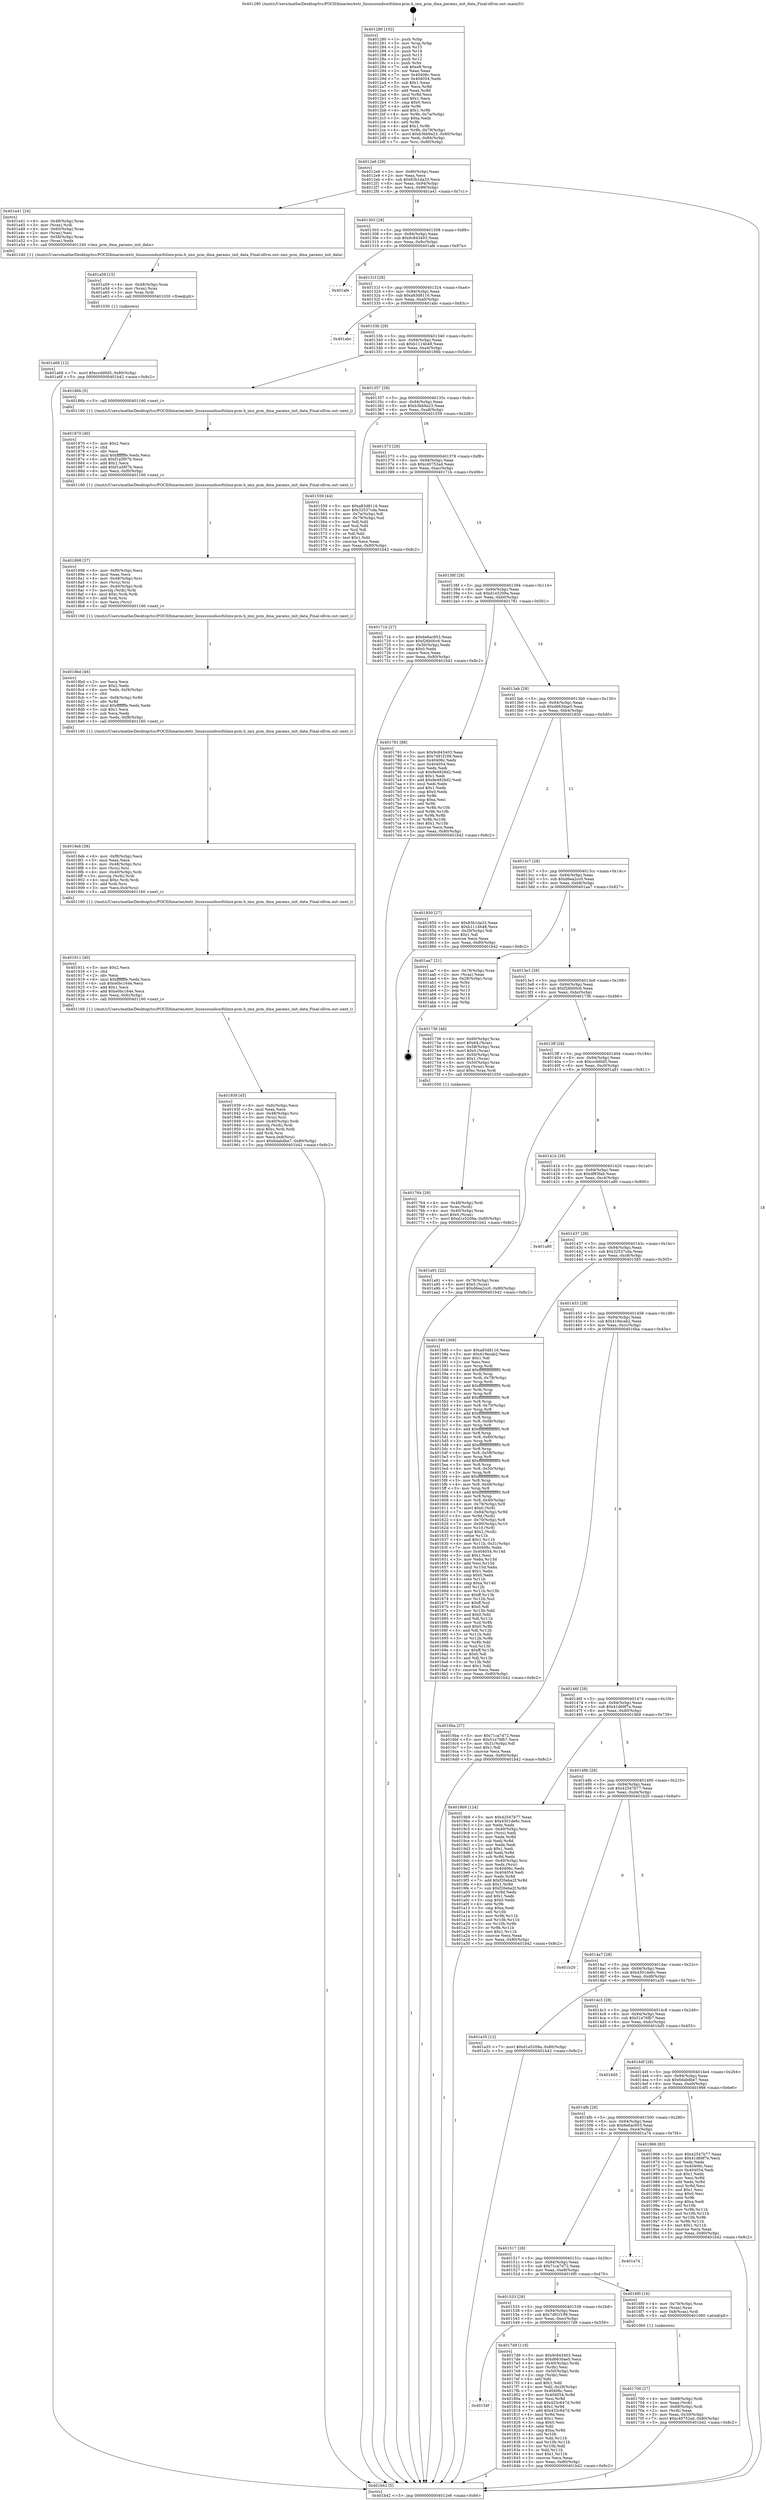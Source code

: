 digraph "0x401280" {
  label = "0x401280 (/mnt/c/Users/mathe/Desktop/tcc/POCII/binaries/extr_linuxsoundsocfslimx-pcm.h_imx_pcm_dma_params_init_data_Final-ollvm.out::main(0))"
  labelloc = "t"
  node[shape=record]

  Entry [label="",width=0.3,height=0.3,shape=circle,fillcolor=black,style=filled]
  "0x4012e6" [label="{
     0x4012e6 [29]\l
     | [instrs]\l
     &nbsp;&nbsp;0x4012e6 \<+3\>: mov -0x80(%rbp),%eax\l
     &nbsp;&nbsp;0x4012e9 \<+2\>: mov %eax,%ecx\l
     &nbsp;&nbsp;0x4012eb \<+6\>: sub $0x83b1da33,%ecx\l
     &nbsp;&nbsp;0x4012f1 \<+6\>: mov %eax,-0x94(%rbp)\l
     &nbsp;&nbsp;0x4012f7 \<+6\>: mov %ecx,-0x98(%rbp)\l
     &nbsp;&nbsp;0x4012fd \<+6\>: je 0000000000401a41 \<main+0x7c1\>\l
  }"]
  "0x401a41" [label="{
     0x401a41 [24]\l
     | [instrs]\l
     &nbsp;&nbsp;0x401a41 \<+4\>: mov -0x48(%rbp),%rax\l
     &nbsp;&nbsp;0x401a45 \<+3\>: mov (%rax),%rdi\l
     &nbsp;&nbsp;0x401a48 \<+4\>: mov -0x60(%rbp),%rax\l
     &nbsp;&nbsp;0x401a4c \<+2\>: mov (%rax),%esi\l
     &nbsp;&nbsp;0x401a4e \<+4\>: mov -0x58(%rbp),%rax\l
     &nbsp;&nbsp;0x401a52 \<+2\>: mov (%rax),%edx\l
     &nbsp;&nbsp;0x401a54 \<+5\>: call 0000000000401240 \<imx_pcm_dma_params_init_data\>\l
     | [calls]\l
     &nbsp;&nbsp;0x401240 \{1\} (/mnt/c/Users/mathe/Desktop/tcc/POCII/binaries/extr_linuxsoundsocfslimx-pcm.h_imx_pcm_dma_params_init_data_Final-ollvm.out::imx_pcm_dma_params_init_data)\l
  }"]
  "0x401303" [label="{
     0x401303 [28]\l
     | [instrs]\l
     &nbsp;&nbsp;0x401303 \<+5\>: jmp 0000000000401308 \<main+0x88\>\l
     &nbsp;&nbsp;0x401308 \<+6\>: mov -0x94(%rbp),%eax\l
     &nbsp;&nbsp;0x40130e \<+5\>: sub $0x9c843403,%eax\l
     &nbsp;&nbsp;0x401313 \<+6\>: mov %eax,-0x9c(%rbp)\l
     &nbsp;&nbsp;0x401319 \<+6\>: je 0000000000401afe \<main+0x87e\>\l
  }"]
  Exit [label="",width=0.3,height=0.3,shape=circle,fillcolor=black,style=filled,peripheries=2]
  "0x401afe" [label="{
     0x401afe\l
  }", style=dashed]
  "0x40131f" [label="{
     0x40131f [28]\l
     | [instrs]\l
     &nbsp;&nbsp;0x40131f \<+5\>: jmp 0000000000401324 \<main+0xa4\>\l
     &nbsp;&nbsp;0x401324 \<+6\>: mov -0x94(%rbp),%eax\l
     &nbsp;&nbsp;0x40132a \<+5\>: sub $0xa83d8116,%eax\l
     &nbsp;&nbsp;0x40132f \<+6\>: mov %eax,-0xa0(%rbp)\l
     &nbsp;&nbsp;0x401335 \<+6\>: je 0000000000401abc \<main+0x83c\>\l
  }"]
  "0x401a68" [label="{
     0x401a68 [12]\l
     | [instrs]\l
     &nbsp;&nbsp;0x401a68 \<+7\>: movl $0xccdd0d5,-0x80(%rbp)\l
     &nbsp;&nbsp;0x401a6f \<+5\>: jmp 0000000000401b42 \<main+0x8c2\>\l
  }"]
  "0x401abc" [label="{
     0x401abc\l
  }", style=dashed]
  "0x40133b" [label="{
     0x40133b [28]\l
     | [instrs]\l
     &nbsp;&nbsp;0x40133b \<+5\>: jmp 0000000000401340 \<main+0xc0\>\l
     &nbsp;&nbsp;0x401340 \<+6\>: mov -0x94(%rbp),%eax\l
     &nbsp;&nbsp;0x401346 \<+5\>: sub $0xb1114b48,%eax\l
     &nbsp;&nbsp;0x40134b \<+6\>: mov %eax,-0xa4(%rbp)\l
     &nbsp;&nbsp;0x401351 \<+6\>: je 000000000040186b \<main+0x5eb\>\l
  }"]
  "0x401a59" [label="{
     0x401a59 [15]\l
     | [instrs]\l
     &nbsp;&nbsp;0x401a59 \<+4\>: mov -0x48(%rbp),%rax\l
     &nbsp;&nbsp;0x401a5d \<+3\>: mov (%rax),%rax\l
     &nbsp;&nbsp;0x401a60 \<+3\>: mov %rax,%rdi\l
     &nbsp;&nbsp;0x401a63 \<+5\>: call 0000000000401030 \<free@plt\>\l
     | [calls]\l
     &nbsp;&nbsp;0x401030 \{1\} (unknown)\l
  }"]
  "0x40186b" [label="{
     0x40186b [5]\l
     | [instrs]\l
     &nbsp;&nbsp;0x40186b \<+5\>: call 0000000000401160 \<next_i\>\l
     | [calls]\l
     &nbsp;&nbsp;0x401160 \{1\} (/mnt/c/Users/mathe/Desktop/tcc/POCII/binaries/extr_linuxsoundsocfslimx-pcm.h_imx_pcm_dma_params_init_data_Final-ollvm.out::next_i)\l
  }"]
  "0x401357" [label="{
     0x401357 [28]\l
     | [instrs]\l
     &nbsp;&nbsp;0x401357 \<+5\>: jmp 000000000040135c \<main+0xdc\>\l
     &nbsp;&nbsp;0x40135c \<+6\>: mov -0x94(%rbp),%eax\l
     &nbsp;&nbsp;0x401362 \<+5\>: sub $0xb3bb9a23,%eax\l
     &nbsp;&nbsp;0x401367 \<+6\>: mov %eax,-0xa8(%rbp)\l
     &nbsp;&nbsp;0x40136d \<+6\>: je 0000000000401559 \<main+0x2d9\>\l
  }"]
  "0x401939" [label="{
     0x401939 [45]\l
     | [instrs]\l
     &nbsp;&nbsp;0x401939 \<+6\>: mov -0xfc(%rbp),%ecx\l
     &nbsp;&nbsp;0x40193f \<+3\>: imul %eax,%ecx\l
     &nbsp;&nbsp;0x401942 \<+4\>: mov -0x48(%rbp),%rsi\l
     &nbsp;&nbsp;0x401946 \<+3\>: mov (%rsi),%rsi\l
     &nbsp;&nbsp;0x401949 \<+4\>: mov -0x40(%rbp),%rdi\l
     &nbsp;&nbsp;0x40194d \<+3\>: movslq (%rdi),%rdi\l
     &nbsp;&nbsp;0x401950 \<+4\>: imul $0xc,%rdi,%rdi\l
     &nbsp;&nbsp;0x401954 \<+3\>: add %rdi,%rsi\l
     &nbsp;&nbsp;0x401957 \<+3\>: mov %ecx,0x8(%rsi)\l
     &nbsp;&nbsp;0x40195a \<+7\>: movl $0x6dabdbe7,-0x80(%rbp)\l
     &nbsp;&nbsp;0x401961 \<+5\>: jmp 0000000000401b42 \<main+0x8c2\>\l
  }"]
  "0x401559" [label="{
     0x401559 [44]\l
     | [instrs]\l
     &nbsp;&nbsp;0x401559 \<+5\>: mov $0xa83d8116,%eax\l
     &nbsp;&nbsp;0x40155e \<+5\>: mov $0x32537cda,%ecx\l
     &nbsp;&nbsp;0x401563 \<+3\>: mov -0x7a(%rbp),%dl\l
     &nbsp;&nbsp;0x401566 \<+4\>: mov -0x79(%rbp),%sil\l
     &nbsp;&nbsp;0x40156a \<+3\>: mov %dl,%dil\l
     &nbsp;&nbsp;0x40156d \<+3\>: and %sil,%dil\l
     &nbsp;&nbsp;0x401570 \<+3\>: xor %sil,%dl\l
     &nbsp;&nbsp;0x401573 \<+3\>: or %dl,%dil\l
     &nbsp;&nbsp;0x401576 \<+4\>: test $0x1,%dil\l
     &nbsp;&nbsp;0x40157a \<+3\>: cmovne %ecx,%eax\l
     &nbsp;&nbsp;0x40157d \<+3\>: mov %eax,-0x80(%rbp)\l
     &nbsp;&nbsp;0x401580 \<+5\>: jmp 0000000000401b42 \<main+0x8c2\>\l
  }"]
  "0x401373" [label="{
     0x401373 [28]\l
     | [instrs]\l
     &nbsp;&nbsp;0x401373 \<+5\>: jmp 0000000000401378 \<main+0xf8\>\l
     &nbsp;&nbsp;0x401378 \<+6\>: mov -0x94(%rbp),%eax\l
     &nbsp;&nbsp;0x40137e \<+5\>: sub $0xc40752ad,%eax\l
     &nbsp;&nbsp;0x401383 \<+6\>: mov %eax,-0xac(%rbp)\l
     &nbsp;&nbsp;0x401389 \<+6\>: je 000000000040171b \<main+0x49b\>\l
  }"]
  "0x401b42" [label="{
     0x401b42 [5]\l
     | [instrs]\l
     &nbsp;&nbsp;0x401b42 \<+5\>: jmp 00000000004012e6 \<main+0x66\>\l
  }"]
  "0x401280" [label="{
     0x401280 [102]\l
     | [instrs]\l
     &nbsp;&nbsp;0x401280 \<+1\>: push %rbp\l
     &nbsp;&nbsp;0x401281 \<+3\>: mov %rsp,%rbp\l
     &nbsp;&nbsp;0x401284 \<+2\>: push %r15\l
     &nbsp;&nbsp;0x401286 \<+2\>: push %r14\l
     &nbsp;&nbsp;0x401288 \<+2\>: push %r13\l
     &nbsp;&nbsp;0x40128a \<+2\>: push %r12\l
     &nbsp;&nbsp;0x40128c \<+1\>: push %rbx\l
     &nbsp;&nbsp;0x40128d \<+7\>: sub $0xe8,%rsp\l
     &nbsp;&nbsp;0x401294 \<+2\>: xor %eax,%eax\l
     &nbsp;&nbsp;0x401296 \<+7\>: mov 0x40406c,%ecx\l
     &nbsp;&nbsp;0x40129d \<+7\>: mov 0x404054,%edx\l
     &nbsp;&nbsp;0x4012a4 \<+3\>: sub $0x1,%eax\l
     &nbsp;&nbsp;0x4012a7 \<+3\>: mov %ecx,%r8d\l
     &nbsp;&nbsp;0x4012aa \<+3\>: add %eax,%r8d\l
     &nbsp;&nbsp;0x4012ad \<+4\>: imul %r8d,%ecx\l
     &nbsp;&nbsp;0x4012b1 \<+3\>: and $0x1,%ecx\l
     &nbsp;&nbsp;0x4012b4 \<+3\>: cmp $0x0,%ecx\l
     &nbsp;&nbsp;0x4012b7 \<+4\>: sete %r9b\l
     &nbsp;&nbsp;0x4012bb \<+4\>: and $0x1,%r9b\l
     &nbsp;&nbsp;0x4012bf \<+4\>: mov %r9b,-0x7a(%rbp)\l
     &nbsp;&nbsp;0x4012c3 \<+3\>: cmp $0xa,%edx\l
     &nbsp;&nbsp;0x4012c6 \<+4\>: setl %r9b\l
     &nbsp;&nbsp;0x4012ca \<+4\>: and $0x1,%r9b\l
     &nbsp;&nbsp;0x4012ce \<+4\>: mov %r9b,-0x79(%rbp)\l
     &nbsp;&nbsp;0x4012d2 \<+7\>: movl $0xb3bb9a23,-0x80(%rbp)\l
     &nbsp;&nbsp;0x4012d9 \<+6\>: mov %edi,-0x84(%rbp)\l
     &nbsp;&nbsp;0x4012df \<+7\>: mov %rsi,-0x90(%rbp)\l
  }"]
  "0x401911" [label="{
     0x401911 [40]\l
     | [instrs]\l
     &nbsp;&nbsp;0x401911 \<+5\>: mov $0x2,%ecx\l
     &nbsp;&nbsp;0x401916 \<+1\>: cltd\l
     &nbsp;&nbsp;0x401917 \<+2\>: idiv %ecx\l
     &nbsp;&nbsp;0x401919 \<+6\>: imul $0xfffffffe,%edx,%ecx\l
     &nbsp;&nbsp;0x40191f \<+6\>: sub $0xe0bc164e,%ecx\l
     &nbsp;&nbsp;0x401925 \<+3\>: add $0x1,%ecx\l
     &nbsp;&nbsp;0x401928 \<+6\>: add $0xe0bc164e,%ecx\l
     &nbsp;&nbsp;0x40192e \<+6\>: mov %ecx,-0xfc(%rbp)\l
     &nbsp;&nbsp;0x401934 \<+5\>: call 0000000000401160 \<next_i\>\l
     | [calls]\l
     &nbsp;&nbsp;0x401160 \{1\} (/mnt/c/Users/mathe/Desktop/tcc/POCII/binaries/extr_linuxsoundsocfslimx-pcm.h_imx_pcm_dma_params_init_data_Final-ollvm.out::next_i)\l
  }"]
  "0x40171b" [label="{
     0x40171b [27]\l
     | [instrs]\l
     &nbsp;&nbsp;0x40171b \<+5\>: mov $0x6e6ac953,%eax\l
     &nbsp;&nbsp;0x401720 \<+5\>: mov $0xf26b00c6,%ecx\l
     &nbsp;&nbsp;0x401725 \<+3\>: mov -0x30(%rbp),%edx\l
     &nbsp;&nbsp;0x401728 \<+3\>: cmp $0x0,%edx\l
     &nbsp;&nbsp;0x40172b \<+3\>: cmove %ecx,%eax\l
     &nbsp;&nbsp;0x40172e \<+3\>: mov %eax,-0x80(%rbp)\l
     &nbsp;&nbsp;0x401731 \<+5\>: jmp 0000000000401b42 \<main+0x8c2\>\l
  }"]
  "0x40138f" [label="{
     0x40138f [28]\l
     | [instrs]\l
     &nbsp;&nbsp;0x40138f \<+5\>: jmp 0000000000401394 \<main+0x114\>\l
     &nbsp;&nbsp;0x401394 \<+6\>: mov -0x94(%rbp),%eax\l
     &nbsp;&nbsp;0x40139a \<+5\>: sub $0xd1e5209a,%eax\l
     &nbsp;&nbsp;0x40139f \<+6\>: mov %eax,-0xb0(%rbp)\l
     &nbsp;&nbsp;0x4013a5 \<+6\>: je 0000000000401781 \<main+0x501\>\l
  }"]
  "0x4018eb" [label="{
     0x4018eb [38]\l
     | [instrs]\l
     &nbsp;&nbsp;0x4018eb \<+6\>: mov -0xf8(%rbp),%ecx\l
     &nbsp;&nbsp;0x4018f1 \<+3\>: imul %eax,%ecx\l
     &nbsp;&nbsp;0x4018f4 \<+4\>: mov -0x48(%rbp),%rsi\l
     &nbsp;&nbsp;0x4018f8 \<+3\>: mov (%rsi),%rsi\l
     &nbsp;&nbsp;0x4018fb \<+4\>: mov -0x40(%rbp),%rdi\l
     &nbsp;&nbsp;0x4018ff \<+3\>: movslq (%rdi),%rdi\l
     &nbsp;&nbsp;0x401902 \<+4\>: imul $0xc,%rdi,%rdi\l
     &nbsp;&nbsp;0x401906 \<+3\>: add %rdi,%rsi\l
     &nbsp;&nbsp;0x401909 \<+3\>: mov %ecx,0x4(%rsi)\l
     &nbsp;&nbsp;0x40190c \<+5\>: call 0000000000401160 \<next_i\>\l
     | [calls]\l
     &nbsp;&nbsp;0x401160 \{1\} (/mnt/c/Users/mathe/Desktop/tcc/POCII/binaries/extr_linuxsoundsocfslimx-pcm.h_imx_pcm_dma_params_init_data_Final-ollvm.out::next_i)\l
  }"]
  "0x401781" [label="{
     0x401781 [88]\l
     | [instrs]\l
     &nbsp;&nbsp;0x401781 \<+5\>: mov $0x9c843403,%eax\l
     &nbsp;&nbsp;0x401786 \<+5\>: mov $0x7d91f199,%ecx\l
     &nbsp;&nbsp;0x40178b \<+7\>: mov 0x40406c,%edx\l
     &nbsp;&nbsp;0x401792 \<+7\>: mov 0x404054,%esi\l
     &nbsp;&nbsp;0x401799 \<+2\>: mov %edx,%edi\l
     &nbsp;&nbsp;0x40179b \<+6\>: sub $0x9e4926d2,%edi\l
     &nbsp;&nbsp;0x4017a1 \<+3\>: sub $0x1,%edi\l
     &nbsp;&nbsp;0x4017a4 \<+6\>: add $0x9e4926d2,%edi\l
     &nbsp;&nbsp;0x4017aa \<+3\>: imul %edi,%edx\l
     &nbsp;&nbsp;0x4017ad \<+3\>: and $0x1,%edx\l
     &nbsp;&nbsp;0x4017b0 \<+3\>: cmp $0x0,%edx\l
     &nbsp;&nbsp;0x4017b3 \<+4\>: sete %r8b\l
     &nbsp;&nbsp;0x4017b7 \<+3\>: cmp $0xa,%esi\l
     &nbsp;&nbsp;0x4017ba \<+4\>: setl %r9b\l
     &nbsp;&nbsp;0x4017be \<+3\>: mov %r8b,%r10b\l
     &nbsp;&nbsp;0x4017c1 \<+3\>: and %r9b,%r10b\l
     &nbsp;&nbsp;0x4017c4 \<+3\>: xor %r9b,%r8b\l
     &nbsp;&nbsp;0x4017c7 \<+3\>: or %r8b,%r10b\l
     &nbsp;&nbsp;0x4017ca \<+4\>: test $0x1,%r10b\l
     &nbsp;&nbsp;0x4017ce \<+3\>: cmovne %ecx,%eax\l
     &nbsp;&nbsp;0x4017d1 \<+3\>: mov %eax,-0x80(%rbp)\l
     &nbsp;&nbsp;0x4017d4 \<+5\>: jmp 0000000000401b42 \<main+0x8c2\>\l
  }"]
  "0x4013ab" [label="{
     0x4013ab [28]\l
     | [instrs]\l
     &nbsp;&nbsp;0x4013ab \<+5\>: jmp 00000000004013b0 \<main+0x130\>\l
     &nbsp;&nbsp;0x4013b0 \<+6\>: mov -0x94(%rbp),%eax\l
     &nbsp;&nbsp;0x4013b6 \<+5\>: sub $0xd6630ae5,%eax\l
     &nbsp;&nbsp;0x4013bb \<+6\>: mov %eax,-0xb4(%rbp)\l
     &nbsp;&nbsp;0x4013c1 \<+6\>: je 0000000000401850 \<main+0x5d0\>\l
  }"]
  "0x4018bd" [label="{
     0x4018bd [46]\l
     | [instrs]\l
     &nbsp;&nbsp;0x4018bd \<+2\>: xor %ecx,%ecx\l
     &nbsp;&nbsp;0x4018bf \<+5\>: mov $0x2,%edx\l
     &nbsp;&nbsp;0x4018c4 \<+6\>: mov %edx,-0xf4(%rbp)\l
     &nbsp;&nbsp;0x4018ca \<+1\>: cltd\l
     &nbsp;&nbsp;0x4018cb \<+7\>: mov -0xf4(%rbp),%r8d\l
     &nbsp;&nbsp;0x4018d2 \<+3\>: idiv %r8d\l
     &nbsp;&nbsp;0x4018d5 \<+6\>: imul $0xfffffffe,%edx,%edx\l
     &nbsp;&nbsp;0x4018db \<+3\>: sub $0x1,%ecx\l
     &nbsp;&nbsp;0x4018de \<+2\>: sub %ecx,%edx\l
     &nbsp;&nbsp;0x4018e0 \<+6\>: mov %edx,-0xf8(%rbp)\l
     &nbsp;&nbsp;0x4018e6 \<+5\>: call 0000000000401160 \<next_i\>\l
     | [calls]\l
     &nbsp;&nbsp;0x401160 \{1\} (/mnt/c/Users/mathe/Desktop/tcc/POCII/binaries/extr_linuxsoundsocfslimx-pcm.h_imx_pcm_dma_params_init_data_Final-ollvm.out::next_i)\l
  }"]
  "0x401850" [label="{
     0x401850 [27]\l
     | [instrs]\l
     &nbsp;&nbsp;0x401850 \<+5\>: mov $0x83b1da33,%eax\l
     &nbsp;&nbsp;0x401855 \<+5\>: mov $0xb1114b48,%ecx\l
     &nbsp;&nbsp;0x40185a \<+3\>: mov -0x29(%rbp),%dl\l
     &nbsp;&nbsp;0x40185d \<+3\>: test $0x1,%dl\l
     &nbsp;&nbsp;0x401860 \<+3\>: cmovne %ecx,%eax\l
     &nbsp;&nbsp;0x401863 \<+3\>: mov %eax,-0x80(%rbp)\l
     &nbsp;&nbsp;0x401866 \<+5\>: jmp 0000000000401b42 \<main+0x8c2\>\l
  }"]
  "0x4013c7" [label="{
     0x4013c7 [28]\l
     | [instrs]\l
     &nbsp;&nbsp;0x4013c7 \<+5\>: jmp 00000000004013cc \<main+0x14c\>\l
     &nbsp;&nbsp;0x4013cc \<+6\>: mov -0x94(%rbp),%eax\l
     &nbsp;&nbsp;0x4013d2 \<+5\>: sub $0xd6ea2cc0,%eax\l
     &nbsp;&nbsp;0x4013d7 \<+6\>: mov %eax,-0xb8(%rbp)\l
     &nbsp;&nbsp;0x4013dd \<+6\>: je 0000000000401aa7 \<main+0x827\>\l
  }"]
  "0x401898" [label="{
     0x401898 [37]\l
     | [instrs]\l
     &nbsp;&nbsp;0x401898 \<+6\>: mov -0xf0(%rbp),%ecx\l
     &nbsp;&nbsp;0x40189e \<+3\>: imul %eax,%ecx\l
     &nbsp;&nbsp;0x4018a1 \<+4\>: mov -0x48(%rbp),%rsi\l
     &nbsp;&nbsp;0x4018a5 \<+3\>: mov (%rsi),%rsi\l
     &nbsp;&nbsp;0x4018a8 \<+4\>: mov -0x40(%rbp),%rdi\l
     &nbsp;&nbsp;0x4018ac \<+3\>: movslq (%rdi),%rdi\l
     &nbsp;&nbsp;0x4018af \<+4\>: imul $0xc,%rdi,%rdi\l
     &nbsp;&nbsp;0x4018b3 \<+3\>: add %rdi,%rsi\l
     &nbsp;&nbsp;0x4018b6 \<+2\>: mov %ecx,(%rsi)\l
     &nbsp;&nbsp;0x4018b8 \<+5\>: call 0000000000401160 \<next_i\>\l
     | [calls]\l
     &nbsp;&nbsp;0x401160 \{1\} (/mnt/c/Users/mathe/Desktop/tcc/POCII/binaries/extr_linuxsoundsocfslimx-pcm.h_imx_pcm_dma_params_init_data_Final-ollvm.out::next_i)\l
  }"]
  "0x401aa7" [label="{
     0x401aa7 [21]\l
     | [instrs]\l
     &nbsp;&nbsp;0x401aa7 \<+4\>: mov -0x78(%rbp),%rax\l
     &nbsp;&nbsp;0x401aab \<+2\>: mov (%rax),%eax\l
     &nbsp;&nbsp;0x401aad \<+4\>: lea -0x28(%rbp),%rsp\l
     &nbsp;&nbsp;0x401ab1 \<+1\>: pop %rbx\l
     &nbsp;&nbsp;0x401ab2 \<+2\>: pop %r12\l
     &nbsp;&nbsp;0x401ab4 \<+2\>: pop %r13\l
     &nbsp;&nbsp;0x401ab6 \<+2\>: pop %r14\l
     &nbsp;&nbsp;0x401ab8 \<+2\>: pop %r15\l
     &nbsp;&nbsp;0x401aba \<+1\>: pop %rbp\l
     &nbsp;&nbsp;0x401abb \<+1\>: ret\l
  }"]
  "0x4013e3" [label="{
     0x4013e3 [28]\l
     | [instrs]\l
     &nbsp;&nbsp;0x4013e3 \<+5\>: jmp 00000000004013e8 \<main+0x168\>\l
     &nbsp;&nbsp;0x4013e8 \<+6\>: mov -0x94(%rbp),%eax\l
     &nbsp;&nbsp;0x4013ee \<+5\>: sub $0xf26b00c6,%eax\l
     &nbsp;&nbsp;0x4013f3 \<+6\>: mov %eax,-0xbc(%rbp)\l
     &nbsp;&nbsp;0x4013f9 \<+6\>: je 0000000000401736 \<main+0x4b6\>\l
  }"]
  "0x401870" [label="{
     0x401870 [40]\l
     | [instrs]\l
     &nbsp;&nbsp;0x401870 \<+5\>: mov $0x2,%ecx\l
     &nbsp;&nbsp;0x401875 \<+1\>: cltd\l
     &nbsp;&nbsp;0x401876 \<+2\>: idiv %ecx\l
     &nbsp;&nbsp;0x401878 \<+6\>: imul $0xfffffffe,%edx,%ecx\l
     &nbsp;&nbsp;0x40187e \<+6\>: sub $0xf1a5f07b,%ecx\l
     &nbsp;&nbsp;0x401884 \<+3\>: add $0x1,%ecx\l
     &nbsp;&nbsp;0x401887 \<+6\>: add $0xf1a5f07b,%ecx\l
     &nbsp;&nbsp;0x40188d \<+6\>: mov %ecx,-0xf0(%rbp)\l
     &nbsp;&nbsp;0x401893 \<+5\>: call 0000000000401160 \<next_i\>\l
     | [calls]\l
     &nbsp;&nbsp;0x401160 \{1\} (/mnt/c/Users/mathe/Desktop/tcc/POCII/binaries/extr_linuxsoundsocfslimx-pcm.h_imx_pcm_dma_params_init_data_Final-ollvm.out::next_i)\l
  }"]
  "0x401736" [label="{
     0x401736 [46]\l
     | [instrs]\l
     &nbsp;&nbsp;0x401736 \<+4\>: mov -0x60(%rbp),%rax\l
     &nbsp;&nbsp;0x40173a \<+6\>: movl $0x64,(%rax)\l
     &nbsp;&nbsp;0x401740 \<+4\>: mov -0x58(%rbp),%rax\l
     &nbsp;&nbsp;0x401744 \<+6\>: movl $0x0,(%rax)\l
     &nbsp;&nbsp;0x40174a \<+4\>: mov -0x50(%rbp),%rax\l
     &nbsp;&nbsp;0x40174e \<+6\>: movl $0x1,(%rax)\l
     &nbsp;&nbsp;0x401754 \<+4\>: mov -0x50(%rbp),%rax\l
     &nbsp;&nbsp;0x401758 \<+3\>: movslq (%rax),%rax\l
     &nbsp;&nbsp;0x40175b \<+4\>: imul $0xc,%rax,%rdi\l
     &nbsp;&nbsp;0x40175f \<+5\>: call 0000000000401050 \<malloc@plt\>\l
     | [calls]\l
     &nbsp;&nbsp;0x401050 \{1\} (unknown)\l
  }"]
  "0x4013ff" [label="{
     0x4013ff [28]\l
     | [instrs]\l
     &nbsp;&nbsp;0x4013ff \<+5\>: jmp 0000000000401404 \<main+0x184\>\l
     &nbsp;&nbsp;0x401404 \<+6\>: mov -0x94(%rbp),%eax\l
     &nbsp;&nbsp;0x40140a \<+5\>: sub $0xccdd0d5,%eax\l
     &nbsp;&nbsp;0x40140f \<+6\>: mov %eax,-0xc0(%rbp)\l
     &nbsp;&nbsp;0x401415 \<+6\>: je 0000000000401a91 \<main+0x811\>\l
  }"]
  "0x40154f" [label="{
     0x40154f\l
  }", style=dashed]
  "0x401a91" [label="{
     0x401a91 [22]\l
     | [instrs]\l
     &nbsp;&nbsp;0x401a91 \<+4\>: mov -0x78(%rbp),%rax\l
     &nbsp;&nbsp;0x401a95 \<+6\>: movl $0x0,(%rax)\l
     &nbsp;&nbsp;0x401a9b \<+7\>: movl $0xd6ea2cc0,-0x80(%rbp)\l
     &nbsp;&nbsp;0x401aa2 \<+5\>: jmp 0000000000401b42 \<main+0x8c2\>\l
  }"]
  "0x40141b" [label="{
     0x40141b [28]\l
     | [instrs]\l
     &nbsp;&nbsp;0x40141b \<+5\>: jmp 0000000000401420 \<main+0x1a0\>\l
     &nbsp;&nbsp;0x401420 \<+6\>: mov -0x94(%rbp),%eax\l
     &nbsp;&nbsp;0x401426 \<+5\>: sub $0xdf83fab,%eax\l
     &nbsp;&nbsp;0x40142b \<+6\>: mov %eax,-0xc4(%rbp)\l
     &nbsp;&nbsp;0x401431 \<+6\>: je 0000000000401a80 \<main+0x800\>\l
  }"]
  "0x4017d9" [label="{
     0x4017d9 [119]\l
     | [instrs]\l
     &nbsp;&nbsp;0x4017d9 \<+5\>: mov $0x9c843403,%eax\l
     &nbsp;&nbsp;0x4017de \<+5\>: mov $0xd6630ae5,%ecx\l
     &nbsp;&nbsp;0x4017e3 \<+4\>: mov -0x40(%rbp),%rdx\l
     &nbsp;&nbsp;0x4017e7 \<+2\>: mov (%rdx),%esi\l
     &nbsp;&nbsp;0x4017e9 \<+4\>: mov -0x50(%rbp),%rdx\l
     &nbsp;&nbsp;0x4017ed \<+2\>: cmp (%rdx),%esi\l
     &nbsp;&nbsp;0x4017ef \<+4\>: setl %dil\l
     &nbsp;&nbsp;0x4017f3 \<+4\>: and $0x1,%dil\l
     &nbsp;&nbsp;0x4017f7 \<+4\>: mov %dil,-0x29(%rbp)\l
     &nbsp;&nbsp;0x4017fb \<+7\>: mov 0x40406c,%esi\l
     &nbsp;&nbsp;0x401802 \<+8\>: mov 0x404054,%r8d\l
     &nbsp;&nbsp;0x40180a \<+3\>: mov %esi,%r9d\l
     &nbsp;&nbsp;0x40180d \<+7\>: sub $0x433c647d,%r9d\l
     &nbsp;&nbsp;0x401814 \<+4\>: sub $0x1,%r9d\l
     &nbsp;&nbsp;0x401818 \<+7\>: add $0x433c647d,%r9d\l
     &nbsp;&nbsp;0x40181f \<+4\>: imul %r9d,%esi\l
     &nbsp;&nbsp;0x401823 \<+3\>: and $0x1,%esi\l
     &nbsp;&nbsp;0x401826 \<+3\>: cmp $0x0,%esi\l
     &nbsp;&nbsp;0x401829 \<+4\>: sete %dil\l
     &nbsp;&nbsp;0x40182d \<+4\>: cmp $0xa,%r8d\l
     &nbsp;&nbsp;0x401831 \<+4\>: setl %r10b\l
     &nbsp;&nbsp;0x401835 \<+3\>: mov %dil,%r11b\l
     &nbsp;&nbsp;0x401838 \<+3\>: and %r10b,%r11b\l
     &nbsp;&nbsp;0x40183b \<+3\>: xor %r10b,%dil\l
     &nbsp;&nbsp;0x40183e \<+3\>: or %dil,%r11b\l
     &nbsp;&nbsp;0x401841 \<+4\>: test $0x1,%r11b\l
     &nbsp;&nbsp;0x401845 \<+3\>: cmovne %ecx,%eax\l
     &nbsp;&nbsp;0x401848 \<+3\>: mov %eax,-0x80(%rbp)\l
     &nbsp;&nbsp;0x40184b \<+5\>: jmp 0000000000401b42 \<main+0x8c2\>\l
  }"]
  "0x401a80" [label="{
     0x401a80\l
  }", style=dashed]
  "0x401437" [label="{
     0x401437 [28]\l
     | [instrs]\l
     &nbsp;&nbsp;0x401437 \<+5\>: jmp 000000000040143c \<main+0x1bc\>\l
     &nbsp;&nbsp;0x40143c \<+6\>: mov -0x94(%rbp),%eax\l
     &nbsp;&nbsp;0x401442 \<+5\>: sub $0x32537cda,%eax\l
     &nbsp;&nbsp;0x401447 \<+6\>: mov %eax,-0xc8(%rbp)\l
     &nbsp;&nbsp;0x40144d \<+6\>: je 0000000000401585 \<main+0x305\>\l
  }"]
  "0x401764" [label="{
     0x401764 [29]\l
     | [instrs]\l
     &nbsp;&nbsp;0x401764 \<+4\>: mov -0x48(%rbp),%rdi\l
     &nbsp;&nbsp;0x401768 \<+3\>: mov %rax,(%rdi)\l
     &nbsp;&nbsp;0x40176b \<+4\>: mov -0x40(%rbp),%rax\l
     &nbsp;&nbsp;0x40176f \<+6\>: movl $0x0,(%rax)\l
     &nbsp;&nbsp;0x401775 \<+7\>: movl $0xd1e5209a,-0x80(%rbp)\l
     &nbsp;&nbsp;0x40177c \<+5\>: jmp 0000000000401b42 \<main+0x8c2\>\l
  }"]
  "0x401585" [label="{
     0x401585 [309]\l
     | [instrs]\l
     &nbsp;&nbsp;0x401585 \<+5\>: mov $0xa83d8116,%eax\l
     &nbsp;&nbsp;0x40158a \<+5\>: mov $0x419ecab2,%ecx\l
     &nbsp;&nbsp;0x40158f \<+2\>: mov $0x1,%dl\l
     &nbsp;&nbsp;0x401591 \<+2\>: xor %esi,%esi\l
     &nbsp;&nbsp;0x401593 \<+3\>: mov %rsp,%rdi\l
     &nbsp;&nbsp;0x401596 \<+4\>: add $0xfffffffffffffff0,%rdi\l
     &nbsp;&nbsp;0x40159a \<+3\>: mov %rdi,%rsp\l
     &nbsp;&nbsp;0x40159d \<+4\>: mov %rdi,-0x78(%rbp)\l
     &nbsp;&nbsp;0x4015a1 \<+3\>: mov %rsp,%rdi\l
     &nbsp;&nbsp;0x4015a4 \<+4\>: add $0xfffffffffffffff0,%rdi\l
     &nbsp;&nbsp;0x4015a8 \<+3\>: mov %rdi,%rsp\l
     &nbsp;&nbsp;0x4015ab \<+3\>: mov %rsp,%r8\l
     &nbsp;&nbsp;0x4015ae \<+4\>: add $0xfffffffffffffff0,%r8\l
     &nbsp;&nbsp;0x4015b2 \<+3\>: mov %r8,%rsp\l
     &nbsp;&nbsp;0x4015b5 \<+4\>: mov %r8,-0x70(%rbp)\l
     &nbsp;&nbsp;0x4015b9 \<+3\>: mov %rsp,%r8\l
     &nbsp;&nbsp;0x4015bc \<+4\>: add $0xfffffffffffffff0,%r8\l
     &nbsp;&nbsp;0x4015c0 \<+3\>: mov %r8,%rsp\l
     &nbsp;&nbsp;0x4015c3 \<+4\>: mov %r8,-0x68(%rbp)\l
     &nbsp;&nbsp;0x4015c7 \<+3\>: mov %rsp,%r8\l
     &nbsp;&nbsp;0x4015ca \<+4\>: add $0xfffffffffffffff0,%r8\l
     &nbsp;&nbsp;0x4015ce \<+3\>: mov %r8,%rsp\l
     &nbsp;&nbsp;0x4015d1 \<+4\>: mov %r8,-0x60(%rbp)\l
     &nbsp;&nbsp;0x4015d5 \<+3\>: mov %rsp,%r8\l
     &nbsp;&nbsp;0x4015d8 \<+4\>: add $0xfffffffffffffff0,%r8\l
     &nbsp;&nbsp;0x4015dc \<+3\>: mov %r8,%rsp\l
     &nbsp;&nbsp;0x4015df \<+4\>: mov %r8,-0x58(%rbp)\l
     &nbsp;&nbsp;0x4015e3 \<+3\>: mov %rsp,%r8\l
     &nbsp;&nbsp;0x4015e6 \<+4\>: add $0xfffffffffffffff0,%r8\l
     &nbsp;&nbsp;0x4015ea \<+3\>: mov %r8,%rsp\l
     &nbsp;&nbsp;0x4015ed \<+4\>: mov %r8,-0x50(%rbp)\l
     &nbsp;&nbsp;0x4015f1 \<+3\>: mov %rsp,%r8\l
     &nbsp;&nbsp;0x4015f4 \<+4\>: add $0xfffffffffffffff0,%r8\l
     &nbsp;&nbsp;0x4015f8 \<+3\>: mov %r8,%rsp\l
     &nbsp;&nbsp;0x4015fb \<+4\>: mov %r8,-0x48(%rbp)\l
     &nbsp;&nbsp;0x4015ff \<+3\>: mov %rsp,%r8\l
     &nbsp;&nbsp;0x401602 \<+4\>: add $0xfffffffffffffff0,%r8\l
     &nbsp;&nbsp;0x401606 \<+3\>: mov %r8,%rsp\l
     &nbsp;&nbsp;0x401609 \<+4\>: mov %r8,-0x40(%rbp)\l
     &nbsp;&nbsp;0x40160d \<+4\>: mov -0x78(%rbp),%r8\l
     &nbsp;&nbsp;0x401611 \<+7\>: movl $0x0,(%r8)\l
     &nbsp;&nbsp;0x401618 \<+7\>: mov -0x84(%rbp),%r9d\l
     &nbsp;&nbsp;0x40161f \<+3\>: mov %r9d,(%rdi)\l
     &nbsp;&nbsp;0x401622 \<+4\>: mov -0x70(%rbp),%r8\l
     &nbsp;&nbsp;0x401626 \<+7\>: mov -0x90(%rbp),%r10\l
     &nbsp;&nbsp;0x40162d \<+3\>: mov %r10,(%r8)\l
     &nbsp;&nbsp;0x401630 \<+3\>: cmpl $0x2,(%rdi)\l
     &nbsp;&nbsp;0x401633 \<+4\>: setne %r11b\l
     &nbsp;&nbsp;0x401637 \<+4\>: and $0x1,%r11b\l
     &nbsp;&nbsp;0x40163b \<+4\>: mov %r11b,-0x31(%rbp)\l
     &nbsp;&nbsp;0x40163f \<+7\>: mov 0x40406c,%ebx\l
     &nbsp;&nbsp;0x401646 \<+8\>: mov 0x404054,%r14d\l
     &nbsp;&nbsp;0x40164e \<+3\>: sub $0x1,%esi\l
     &nbsp;&nbsp;0x401651 \<+3\>: mov %ebx,%r15d\l
     &nbsp;&nbsp;0x401654 \<+3\>: add %esi,%r15d\l
     &nbsp;&nbsp;0x401657 \<+4\>: imul %r15d,%ebx\l
     &nbsp;&nbsp;0x40165b \<+3\>: and $0x1,%ebx\l
     &nbsp;&nbsp;0x40165e \<+3\>: cmp $0x0,%ebx\l
     &nbsp;&nbsp;0x401661 \<+4\>: sete %r11b\l
     &nbsp;&nbsp;0x401665 \<+4\>: cmp $0xa,%r14d\l
     &nbsp;&nbsp;0x401669 \<+4\>: setl %r12b\l
     &nbsp;&nbsp;0x40166d \<+3\>: mov %r11b,%r13b\l
     &nbsp;&nbsp;0x401670 \<+4\>: xor $0xff,%r13b\l
     &nbsp;&nbsp;0x401674 \<+3\>: mov %r12b,%sil\l
     &nbsp;&nbsp;0x401677 \<+4\>: xor $0xff,%sil\l
     &nbsp;&nbsp;0x40167b \<+3\>: xor $0x0,%dl\l
     &nbsp;&nbsp;0x40167e \<+3\>: mov %r13b,%dil\l
     &nbsp;&nbsp;0x401681 \<+4\>: and $0x0,%dil\l
     &nbsp;&nbsp;0x401685 \<+3\>: and %dl,%r11b\l
     &nbsp;&nbsp;0x401688 \<+3\>: mov %sil,%r8b\l
     &nbsp;&nbsp;0x40168b \<+4\>: and $0x0,%r8b\l
     &nbsp;&nbsp;0x40168f \<+3\>: and %dl,%r12b\l
     &nbsp;&nbsp;0x401692 \<+3\>: or %r11b,%dil\l
     &nbsp;&nbsp;0x401695 \<+3\>: or %r12b,%r8b\l
     &nbsp;&nbsp;0x401698 \<+3\>: xor %r8b,%dil\l
     &nbsp;&nbsp;0x40169b \<+3\>: or %sil,%r13b\l
     &nbsp;&nbsp;0x40169e \<+4\>: xor $0xff,%r13b\l
     &nbsp;&nbsp;0x4016a2 \<+3\>: or $0x0,%dl\l
     &nbsp;&nbsp;0x4016a5 \<+3\>: and %dl,%r13b\l
     &nbsp;&nbsp;0x4016a8 \<+3\>: or %r13b,%dil\l
     &nbsp;&nbsp;0x4016ab \<+4\>: test $0x1,%dil\l
     &nbsp;&nbsp;0x4016af \<+3\>: cmovne %ecx,%eax\l
     &nbsp;&nbsp;0x4016b2 \<+3\>: mov %eax,-0x80(%rbp)\l
     &nbsp;&nbsp;0x4016b5 \<+5\>: jmp 0000000000401b42 \<main+0x8c2\>\l
  }"]
  "0x401453" [label="{
     0x401453 [28]\l
     | [instrs]\l
     &nbsp;&nbsp;0x401453 \<+5\>: jmp 0000000000401458 \<main+0x1d8\>\l
     &nbsp;&nbsp;0x401458 \<+6\>: mov -0x94(%rbp),%eax\l
     &nbsp;&nbsp;0x40145e \<+5\>: sub $0x419ecab2,%eax\l
     &nbsp;&nbsp;0x401463 \<+6\>: mov %eax,-0xcc(%rbp)\l
     &nbsp;&nbsp;0x401469 \<+6\>: je 00000000004016ba \<main+0x43a\>\l
  }"]
  "0x401700" [label="{
     0x401700 [27]\l
     | [instrs]\l
     &nbsp;&nbsp;0x401700 \<+4\>: mov -0x68(%rbp),%rdi\l
     &nbsp;&nbsp;0x401704 \<+2\>: mov %eax,(%rdi)\l
     &nbsp;&nbsp;0x401706 \<+4\>: mov -0x68(%rbp),%rdi\l
     &nbsp;&nbsp;0x40170a \<+2\>: mov (%rdi),%eax\l
     &nbsp;&nbsp;0x40170c \<+3\>: mov %eax,-0x30(%rbp)\l
     &nbsp;&nbsp;0x40170f \<+7\>: movl $0xc40752ad,-0x80(%rbp)\l
     &nbsp;&nbsp;0x401716 \<+5\>: jmp 0000000000401b42 \<main+0x8c2\>\l
  }"]
  "0x401533" [label="{
     0x401533 [28]\l
     | [instrs]\l
     &nbsp;&nbsp;0x401533 \<+5\>: jmp 0000000000401538 \<main+0x2b8\>\l
     &nbsp;&nbsp;0x401538 \<+6\>: mov -0x94(%rbp),%eax\l
     &nbsp;&nbsp;0x40153e \<+5\>: sub $0x7d91f199,%eax\l
     &nbsp;&nbsp;0x401543 \<+6\>: mov %eax,-0xec(%rbp)\l
     &nbsp;&nbsp;0x401549 \<+6\>: je 00000000004017d9 \<main+0x559\>\l
  }"]
  "0x4016ba" [label="{
     0x4016ba [27]\l
     | [instrs]\l
     &nbsp;&nbsp;0x4016ba \<+5\>: mov $0x71ca7d72,%eax\l
     &nbsp;&nbsp;0x4016bf \<+5\>: mov $0x51e76fb7,%ecx\l
     &nbsp;&nbsp;0x4016c4 \<+3\>: mov -0x31(%rbp),%dl\l
     &nbsp;&nbsp;0x4016c7 \<+3\>: test $0x1,%dl\l
     &nbsp;&nbsp;0x4016ca \<+3\>: cmovne %ecx,%eax\l
     &nbsp;&nbsp;0x4016cd \<+3\>: mov %eax,-0x80(%rbp)\l
     &nbsp;&nbsp;0x4016d0 \<+5\>: jmp 0000000000401b42 \<main+0x8c2\>\l
  }"]
  "0x40146f" [label="{
     0x40146f [28]\l
     | [instrs]\l
     &nbsp;&nbsp;0x40146f \<+5\>: jmp 0000000000401474 \<main+0x1f4\>\l
     &nbsp;&nbsp;0x401474 \<+6\>: mov -0x94(%rbp),%eax\l
     &nbsp;&nbsp;0x40147a \<+5\>: sub $0x41d69f7e,%eax\l
     &nbsp;&nbsp;0x40147f \<+6\>: mov %eax,-0xd0(%rbp)\l
     &nbsp;&nbsp;0x401485 \<+6\>: je 00000000004019b9 \<main+0x739\>\l
  }"]
  "0x4016f0" [label="{
     0x4016f0 [16]\l
     | [instrs]\l
     &nbsp;&nbsp;0x4016f0 \<+4\>: mov -0x70(%rbp),%rax\l
     &nbsp;&nbsp;0x4016f4 \<+3\>: mov (%rax),%rax\l
     &nbsp;&nbsp;0x4016f7 \<+4\>: mov 0x8(%rax),%rdi\l
     &nbsp;&nbsp;0x4016fb \<+5\>: call 0000000000401060 \<atoi@plt\>\l
     | [calls]\l
     &nbsp;&nbsp;0x401060 \{1\} (unknown)\l
  }"]
  "0x4019b9" [label="{
     0x4019b9 [124]\l
     | [instrs]\l
     &nbsp;&nbsp;0x4019b9 \<+5\>: mov $0x42547b77,%eax\l
     &nbsp;&nbsp;0x4019be \<+5\>: mov $0x4301de6c,%ecx\l
     &nbsp;&nbsp;0x4019c3 \<+2\>: xor %edx,%edx\l
     &nbsp;&nbsp;0x4019c5 \<+4\>: mov -0x40(%rbp),%rsi\l
     &nbsp;&nbsp;0x4019c9 \<+2\>: mov (%rsi),%edi\l
     &nbsp;&nbsp;0x4019cb \<+3\>: mov %edx,%r8d\l
     &nbsp;&nbsp;0x4019ce \<+3\>: sub %edi,%r8d\l
     &nbsp;&nbsp;0x4019d1 \<+2\>: mov %edx,%edi\l
     &nbsp;&nbsp;0x4019d3 \<+3\>: sub $0x1,%edi\l
     &nbsp;&nbsp;0x4019d6 \<+3\>: add %edi,%r8d\l
     &nbsp;&nbsp;0x4019d9 \<+3\>: sub %r8d,%edx\l
     &nbsp;&nbsp;0x4019dc \<+4\>: mov -0x40(%rbp),%rsi\l
     &nbsp;&nbsp;0x4019e0 \<+2\>: mov %edx,(%rsi)\l
     &nbsp;&nbsp;0x4019e2 \<+7\>: mov 0x40406c,%edx\l
     &nbsp;&nbsp;0x4019e9 \<+7\>: mov 0x404054,%edi\l
     &nbsp;&nbsp;0x4019f0 \<+3\>: mov %edx,%r8d\l
     &nbsp;&nbsp;0x4019f3 \<+7\>: add $0xf20eba2f,%r8d\l
     &nbsp;&nbsp;0x4019fa \<+4\>: sub $0x1,%r8d\l
     &nbsp;&nbsp;0x4019fe \<+7\>: sub $0xf20eba2f,%r8d\l
     &nbsp;&nbsp;0x401a05 \<+4\>: imul %r8d,%edx\l
     &nbsp;&nbsp;0x401a09 \<+3\>: and $0x1,%edx\l
     &nbsp;&nbsp;0x401a0c \<+3\>: cmp $0x0,%edx\l
     &nbsp;&nbsp;0x401a0f \<+4\>: sete %r9b\l
     &nbsp;&nbsp;0x401a13 \<+3\>: cmp $0xa,%edi\l
     &nbsp;&nbsp;0x401a16 \<+4\>: setl %r10b\l
     &nbsp;&nbsp;0x401a1a \<+3\>: mov %r9b,%r11b\l
     &nbsp;&nbsp;0x401a1d \<+3\>: and %r10b,%r11b\l
     &nbsp;&nbsp;0x401a20 \<+3\>: xor %r10b,%r9b\l
     &nbsp;&nbsp;0x401a23 \<+3\>: or %r9b,%r11b\l
     &nbsp;&nbsp;0x401a26 \<+4\>: test $0x1,%r11b\l
     &nbsp;&nbsp;0x401a2a \<+3\>: cmovne %ecx,%eax\l
     &nbsp;&nbsp;0x401a2d \<+3\>: mov %eax,-0x80(%rbp)\l
     &nbsp;&nbsp;0x401a30 \<+5\>: jmp 0000000000401b42 \<main+0x8c2\>\l
  }"]
  "0x40148b" [label="{
     0x40148b [28]\l
     | [instrs]\l
     &nbsp;&nbsp;0x40148b \<+5\>: jmp 0000000000401490 \<main+0x210\>\l
     &nbsp;&nbsp;0x401490 \<+6\>: mov -0x94(%rbp),%eax\l
     &nbsp;&nbsp;0x401496 \<+5\>: sub $0x42547b77,%eax\l
     &nbsp;&nbsp;0x40149b \<+6\>: mov %eax,-0xd4(%rbp)\l
     &nbsp;&nbsp;0x4014a1 \<+6\>: je 0000000000401b20 \<main+0x8a0\>\l
  }"]
  "0x401517" [label="{
     0x401517 [28]\l
     | [instrs]\l
     &nbsp;&nbsp;0x401517 \<+5\>: jmp 000000000040151c \<main+0x29c\>\l
     &nbsp;&nbsp;0x40151c \<+6\>: mov -0x94(%rbp),%eax\l
     &nbsp;&nbsp;0x401522 \<+5\>: sub $0x71ca7d72,%eax\l
     &nbsp;&nbsp;0x401527 \<+6\>: mov %eax,-0xe8(%rbp)\l
     &nbsp;&nbsp;0x40152d \<+6\>: je 00000000004016f0 \<main+0x470\>\l
  }"]
  "0x401b20" [label="{
     0x401b20\l
  }", style=dashed]
  "0x4014a7" [label="{
     0x4014a7 [28]\l
     | [instrs]\l
     &nbsp;&nbsp;0x4014a7 \<+5\>: jmp 00000000004014ac \<main+0x22c\>\l
     &nbsp;&nbsp;0x4014ac \<+6\>: mov -0x94(%rbp),%eax\l
     &nbsp;&nbsp;0x4014b2 \<+5\>: sub $0x4301de6c,%eax\l
     &nbsp;&nbsp;0x4014b7 \<+6\>: mov %eax,-0xd8(%rbp)\l
     &nbsp;&nbsp;0x4014bd \<+6\>: je 0000000000401a35 \<main+0x7b5\>\l
  }"]
  "0x401a74" [label="{
     0x401a74\l
  }", style=dashed]
  "0x401a35" [label="{
     0x401a35 [12]\l
     | [instrs]\l
     &nbsp;&nbsp;0x401a35 \<+7\>: movl $0xd1e5209a,-0x80(%rbp)\l
     &nbsp;&nbsp;0x401a3c \<+5\>: jmp 0000000000401b42 \<main+0x8c2\>\l
  }"]
  "0x4014c3" [label="{
     0x4014c3 [28]\l
     | [instrs]\l
     &nbsp;&nbsp;0x4014c3 \<+5\>: jmp 00000000004014c8 \<main+0x248\>\l
     &nbsp;&nbsp;0x4014c8 \<+6\>: mov -0x94(%rbp),%eax\l
     &nbsp;&nbsp;0x4014ce \<+5\>: sub $0x51e76fb7,%eax\l
     &nbsp;&nbsp;0x4014d3 \<+6\>: mov %eax,-0xdc(%rbp)\l
     &nbsp;&nbsp;0x4014d9 \<+6\>: je 00000000004016d5 \<main+0x455\>\l
  }"]
  "0x4014fb" [label="{
     0x4014fb [28]\l
     | [instrs]\l
     &nbsp;&nbsp;0x4014fb \<+5\>: jmp 0000000000401500 \<main+0x280\>\l
     &nbsp;&nbsp;0x401500 \<+6\>: mov -0x94(%rbp),%eax\l
     &nbsp;&nbsp;0x401506 \<+5\>: sub $0x6e6ac953,%eax\l
     &nbsp;&nbsp;0x40150b \<+6\>: mov %eax,-0xe4(%rbp)\l
     &nbsp;&nbsp;0x401511 \<+6\>: je 0000000000401a74 \<main+0x7f4\>\l
  }"]
  "0x4016d5" [label="{
     0x4016d5\l
  }", style=dashed]
  "0x4014df" [label="{
     0x4014df [28]\l
     | [instrs]\l
     &nbsp;&nbsp;0x4014df \<+5\>: jmp 00000000004014e4 \<main+0x264\>\l
     &nbsp;&nbsp;0x4014e4 \<+6\>: mov -0x94(%rbp),%eax\l
     &nbsp;&nbsp;0x4014ea \<+5\>: sub $0x6dabdbe7,%eax\l
     &nbsp;&nbsp;0x4014ef \<+6\>: mov %eax,-0xe0(%rbp)\l
     &nbsp;&nbsp;0x4014f5 \<+6\>: je 0000000000401966 \<main+0x6e6\>\l
  }"]
  "0x401966" [label="{
     0x401966 [83]\l
     | [instrs]\l
     &nbsp;&nbsp;0x401966 \<+5\>: mov $0x42547b77,%eax\l
     &nbsp;&nbsp;0x40196b \<+5\>: mov $0x41d69f7e,%ecx\l
     &nbsp;&nbsp;0x401970 \<+2\>: xor %edx,%edx\l
     &nbsp;&nbsp;0x401972 \<+7\>: mov 0x40406c,%esi\l
     &nbsp;&nbsp;0x401979 \<+7\>: mov 0x404054,%edi\l
     &nbsp;&nbsp;0x401980 \<+3\>: sub $0x1,%edx\l
     &nbsp;&nbsp;0x401983 \<+3\>: mov %esi,%r8d\l
     &nbsp;&nbsp;0x401986 \<+3\>: add %edx,%r8d\l
     &nbsp;&nbsp;0x401989 \<+4\>: imul %r8d,%esi\l
     &nbsp;&nbsp;0x40198d \<+3\>: and $0x1,%esi\l
     &nbsp;&nbsp;0x401990 \<+3\>: cmp $0x0,%esi\l
     &nbsp;&nbsp;0x401993 \<+4\>: sete %r9b\l
     &nbsp;&nbsp;0x401997 \<+3\>: cmp $0xa,%edi\l
     &nbsp;&nbsp;0x40199a \<+4\>: setl %r10b\l
     &nbsp;&nbsp;0x40199e \<+3\>: mov %r9b,%r11b\l
     &nbsp;&nbsp;0x4019a1 \<+3\>: and %r10b,%r11b\l
     &nbsp;&nbsp;0x4019a4 \<+3\>: xor %r10b,%r9b\l
     &nbsp;&nbsp;0x4019a7 \<+3\>: or %r9b,%r11b\l
     &nbsp;&nbsp;0x4019aa \<+4\>: test $0x1,%r11b\l
     &nbsp;&nbsp;0x4019ae \<+3\>: cmovne %ecx,%eax\l
     &nbsp;&nbsp;0x4019b1 \<+3\>: mov %eax,-0x80(%rbp)\l
     &nbsp;&nbsp;0x4019b4 \<+5\>: jmp 0000000000401b42 \<main+0x8c2\>\l
  }"]
  Entry -> "0x401280" [label=" 1"]
  "0x4012e6" -> "0x401a41" [label=" 1"]
  "0x4012e6" -> "0x401303" [label=" 18"]
  "0x401aa7" -> Exit [label=" 1"]
  "0x401303" -> "0x401afe" [label=" 0"]
  "0x401303" -> "0x40131f" [label=" 18"]
  "0x401a91" -> "0x401b42" [label=" 1"]
  "0x40131f" -> "0x401abc" [label=" 0"]
  "0x40131f" -> "0x40133b" [label=" 18"]
  "0x401a68" -> "0x401b42" [label=" 1"]
  "0x40133b" -> "0x40186b" [label=" 1"]
  "0x40133b" -> "0x401357" [label=" 17"]
  "0x401a59" -> "0x401a68" [label=" 1"]
  "0x401357" -> "0x401559" [label=" 1"]
  "0x401357" -> "0x401373" [label=" 16"]
  "0x401559" -> "0x401b42" [label=" 1"]
  "0x401280" -> "0x4012e6" [label=" 1"]
  "0x401b42" -> "0x4012e6" [label=" 18"]
  "0x401a41" -> "0x401a59" [label=" 1"]
  "0x401373" -> "0x40171b" [label=" 1"]
  "0x401373" -> "0x40138f" [label=" 15"]
  "0x401a35" -> "0x401b42" [label=" 1"]
  "0x40138f" -> "0x401781" [label=" 2"]
  "0x40138f" -> "0x4013ab" [label=" 13"]
  "0x4019b9" -> "0x401b42" [label=" 1"]
  "0x4013ab" -> "0x401850" [label=" 2"]
  "0x4013ab" -> "0x4013c7" [label=" 11"]
  "0x401966" -> "0x401b42" [label=" 1"]
  "0x4013c7" -> "0x401aa7" [label=" 1"]
  "0x4013c7" -> "0x4013e3" [label=" 10"]
  "0x401939" -> "0x401b42" [label=" 1"]
  "0x4013e3" -> "0x401736" [label=" 1"]
  "0x4013e3" -> "0x4013ff" [label=" 9"]
  "0x401911" -> "0x401939" [label=" 1"]
  "0x4013ff" -> "0x401a91" [label=" 1"]
  "0x4013ff" -> "0x40141b" [label=" 8"]
  "0x4018eb" -> "0x401911" [label=" 1"]
  "0x40141b" -> "0x401a80" [label=" 0"]
  "0x40141b" -> "0x401437" [label=" 8"]
  "0x4018bd" -> "0x4018eb" [label=" 1"]
  "0x401437" -> "0x401585" [label=" 1"]
  "0x401437" -> "0x401453" [label=" 7"]
  "0x401870" -> "0x401898" [label=" 1"]
  "0x401585" -> "0x401b42" [label=" 1"]
  "0x40186b" -> "0x401870" [label=" 1"]
  "0x401453" -> "0x4016ba" [label=" 1"]
  "0x401453" -> "0x40146f" [label=" 6"]
  "0x4016ba" -> "0x401b42" [label=" 1"]
  "0x401850" -> "0x401b42" [label=" 2"]
  "0x40146f" -> "0x4019b9" [label=" 1"]
  "0x40146f" -> "0x40148b" [label=" 5"]
  "0x4017d9" -> "0x401b42" [label=" 2"]
  "0x40148b" -> "0x401b20" [label=" 0"]
  "0x40148b" -> "0x4014a7" [label=" 5"]
  "0x401533" -> "0x4017d9" [label=" 2"]
  "0x4014a7" -> "0x401a35" [label=" 1"]
  "0x4014a7" -> "0x4014c3" [label=" 4"]
  "0x401898" -> "0x4018bd" [label=" 1"]
  "0x4014c3" -> "0x4016d5" [label=" 0"]
  "0x4014c3" -> "0x4014df" [label=" 4"]
  "0x401764" -> "0x401b42" [label=" 1"]
  "0x4014df" -> "0x401966" [label=" 1"]
  "0x4014df" -> "0x4014fb" [label=" 3"]
  "0x401781" -> "0x401b42" [label=" 2"]
  "0x4014fb" -> "0x401a74" [label=" 0"]
  "0x4014fb" -> "0x401517" [label=" 3"]
  "0x401533" -> "0x40154f" [label=" 0"]
  "0x401517" -> "0x4016f0" [label=" 1"]
  "0x401517" -> "0x401533" [label=" 2"]
  "0x4016f0" -> "0x401700" [label=" 1"]
  "0x401700" -> "0x401b42" [label=" 1"]
  "0x40171b" -> "0x401b42" [label=" 1"]
  "0x401736" -> "0x401764" [label=" 1"]
}
